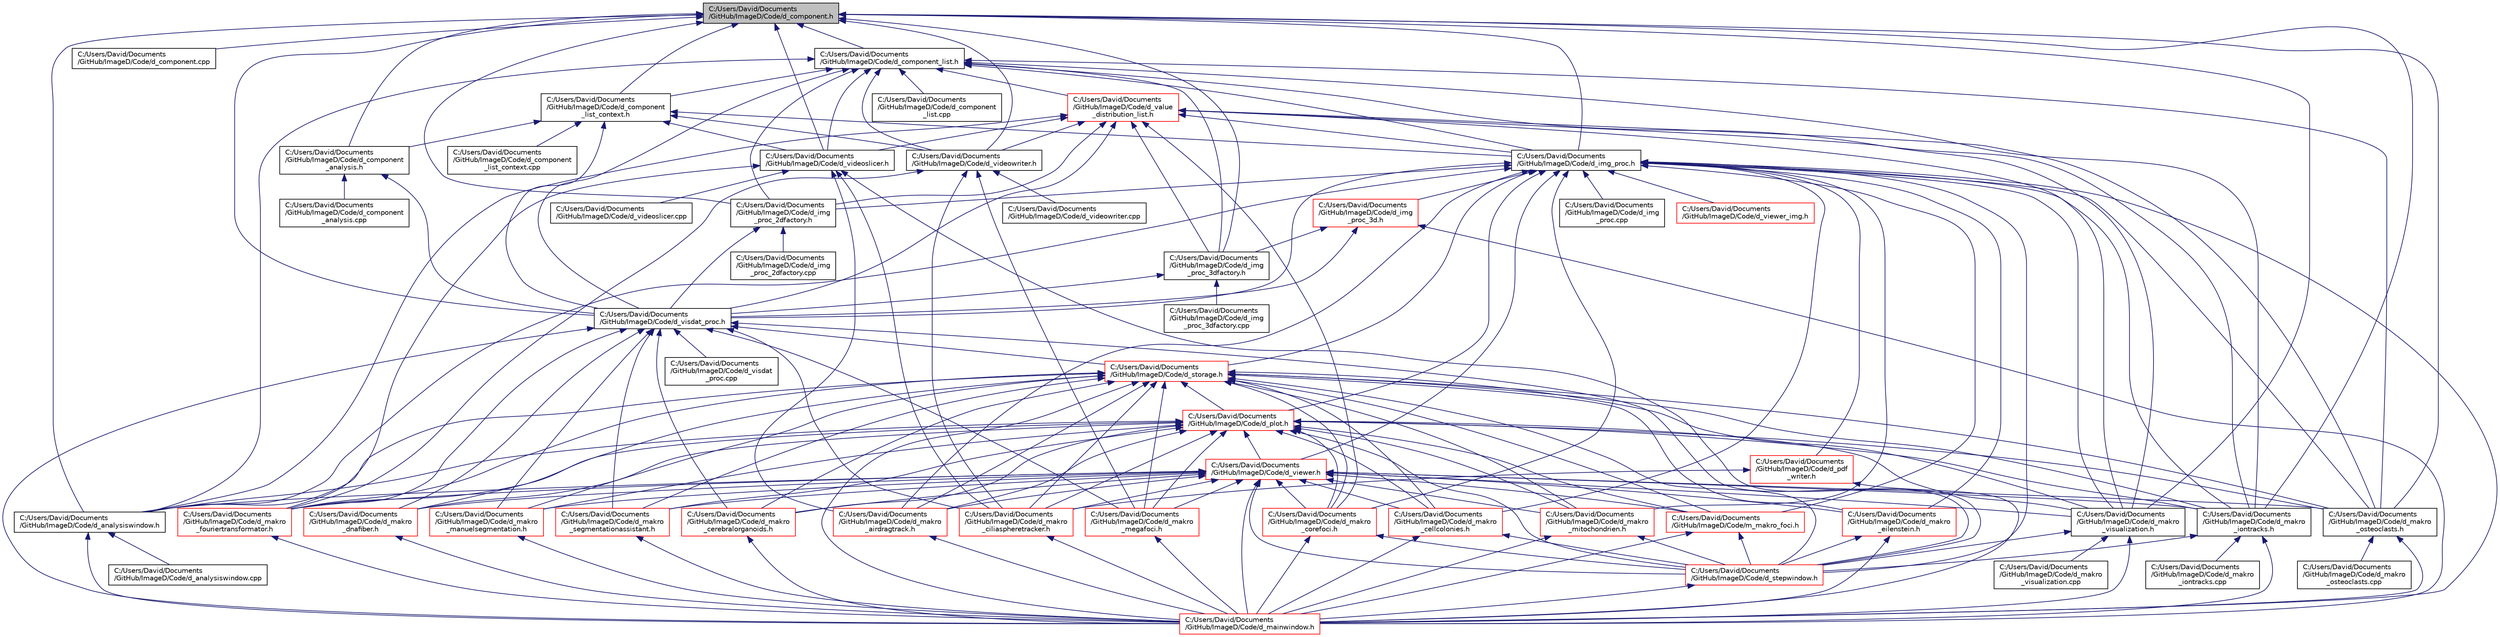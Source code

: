 digraph "C:/Users/David/Documents/GitHub/ImageD/Code/d_component.h"
{
 // LATEX_PDF_SIZE
  edge [fontname="Helvetica",fontsize="10",labelfontname="Helvetica",labelfontsize="10"];
  node [fontname="Helvetica",fontsize="10",shape=record];
  Node1 [label="C:/Users/David/Documents\l/GitHub/ImageD/Code/d_component.h",height=0.2,width=0.4,color="black", fillcolor="grey75", style="filled", fontcolor="black",tooltip=" "];
  Node1 -> Node2 [dir="back",color="midnightblue",fontsize="10",style="solid"];
  Node2 [label="C:/Users/David/Documents\l/GitHub/ImageD/Code/d_analysiswindow.h",height=0.2,width=0.4,color="black", fillcolor="white", style="filled",URL="$d__analysiswindow_8h.html",tooltip=" "];
  Node2 -> Node3 [dir="back",color="midnightblue",fontsize="10",style="solid"];
  Node3 [label="C:/Users/David/Documents\l/GitHub/ImageD/Code/d_analysiswindow.cpp",height=0.2,width=0.4,color="black", fillcolor="white", style="filled",URL="$d__analysiswindow_8cpp.html",tooltip=" "];
  Node2 -> Node4 [dir="back",color="midnightblue",fontsize="10",style="solid"];
  Node4 [label="C:/Users/David/Documents\l/GitHub/ImageD/Code/d_mainwindow.h",height=0.2,width=0.4,color="red", fillcolor="white", style="filled",URL="$d__mainwindow_8h.html",tooltip=" "];
  Node1 -> Node7 [dir="back",color="midnightblue",fontsize="10",style="solid"];
  Node7 [label="C:/Users/David/Documents\l/GitHub/ImageD/Code/d_component.cpp",height=0.2,width=0.4,color="black", fillcolor="white", style="filled",URL="$d__component_8cpp.html",tooltip=" "];
  Node1 -> Node8 [dir="back",color="midnightblue",fontsize="10",style="solid"];
  Node8 [label="C:/Users/David/Documents\l/GitHub/ImageD/Code/d_component\l_analysis.h",height=0.2,width=0.4,color="black", fillcolor="white", style="filled",URL="$d__component__analysis_8h.html",tooltip=" "];
  Node8 -> Node9 [dir="back",color="midnightblue",fontsize="10",style="solid"];
  Node9 [label="C:/Users/David/Documents\l/GitHub/ImageD/Code/d_component\l_analysis.cpp",height=0.2,width=0.4,color="black", fillcolor="white", style="filled",URL="$d__component__analysis_8cpp.html",tooltip=" "];
  Node8 -> Node10 [dir="back",color="midnightblue",fontsize="10",style="solid"];
  Node10 [label="C:/Users/David/Documents\l/GitHub/ImageD/Code/d_visdat_proc.h",height=0.2,width=0.4,color="black", fillcolor="white", style="filled",URL="$d__visdat__proc_8h.html",tooltip=" "];
  Node10 -> Node4 [dir="back",color="midnightblue",fontsize="10",style="solid"];
  Node10 -> Node11 [dir="back",color="midnightblue",fontsize="10",style="solid"];
  Node11 [label="C:/Users/David/Documents\l/GitHub/ImageD/Code/d_makro\l_cerebralorganoids.h",height=0.2,width=0.4,color="red", fillcolor="white", style="filled",URL="$d__makro__cerebralorganoids_8h.html",tooltip=" "];
  Node11 -> Node4 [dir="back",color="midnightblue",fontsize="10",style="solid"];
  Node10 -> Node13 [dir="back",color="midnightblue",fontsize="10",style="solid"];
  Node13 [label="C:/Users/David/Documents\l/GitHub/ImageD/Code/d_makro\l_ciliaspheretracker.h",height=0.2,width=0.4,color="red", fillcolor="white", style="filled",URL="$d__makro__ciliaspheretracker_8h.html",tooltip=" "];
  Node13 -> Node4 [dir="back",color="midnightblue",fontsize="10",style="solid"];
  Node10 -> Node15 [dir="back",color="midnightblue",fontsize="10",style="solid"];
  Node15 [label="C:/Users/David/Documents\l/GitHub/ImageD/Code/d_makro\l_dnafiber.h",height=0.2,width=0.4,color="red", fillcolor="white", style="filled",URL="$d__makro__dnafiber_8h.html",tooltip=" "];
  Node15 -> Node4 [dir="back",color="midnightblue",fontsize="10",style="solid"];
  Node10 -> Node17 [dir="back",color="midnightblue",fontsize="10",style="solid"];
  Node17 [label="C:/Users/David/Documents\l/GitHub/ImageD/Code/d_makro\l_fouriertransformator.h",height=0.2,width=0.4,color="red", fillcolor="white", style="filled",URL="$d__makro__fouriertransformator_8h.html",tooltip=" "];
  Node17 -> Node4 [dir="back",color="midnightblue",fontsize="10",style="solid"];
  Node10 -> Node19 [dir="back",color="midnightblue",fontsize="10",style="solid"];
  Node19 [label="C:/Users/David/Documents\l/GitHub/ImageD/Code/d_makro\l_manuelsegmentation.h",height=0.2,width=0.4,color="red", fillcolor="white", style="filled",URL="$d__makro__manuelsegmentation_8h.html",tooltip=" "];
  Node19 -> Node4 [dir="back",color="midnightblue",fontsize="10",style="solid"];
  Node10 -> Node21 [dir="back",color="midnightblue",fontsize="10",style="solid"];
  Node21 [label="C:/Users/David/Documents\l/GitHub/ImageD/Code/d_makro\l_megafoci.h",height=0.2,width=0.4,color="red", fillcolor="white", style="filled",URL="$d__makro__megafoci_8h.html",tooltip=" "];
  Node21 -> Node4 [dir="back",color="midnightblue",fontsize="10",style="solid"];
  Node10 -> Node23 [dir="back",color="midnightblue",fontsize="10",style="solid"];
  Node23 [label="C:/Users/David/Documents\l/GitHub/ImageD/Code/d_makro\l_segmentationassistant.h",height=0.2,width=0.4,color="red", fillcolor="white", style="filled",URL="$d__makro__segmentationassistant_8h.html",tooltip=" "];
  Node23 -> Node4 [dir="back",color="midnightblue",fontsize="10",style="solid"];
  Node10 -> Node25 [dir="back",color="midnightblue",fontsize="10",style="solid"];
  Node25 [label="C:/Users/David/Documents\l/GitHub/ImageD/Code/d_stepwindow.h",height=0.2,width=0.4,color="red", fillcolor="white", style="filled",URL="$d__stepwindow_8h.html",tooltip=" "];
  Node25 -> Node4 [dir="back",color="midnightblue",fontsize="10",style="solid"];
  Node10 -> Node27 [dir="back",color="midnightblue",fontsize="10",style="solid"];
  Node27 [label="C:/Users/David/Documents\l/GitHub/ImageD/Code/d_storage.h",height=0.2,width=0.4,color="red", fillcolor="white", style="filled",URL="$d__storage_8h.html",tooltip=" "];
  Node27 -> Node2 [dir="back",color="midnightblue",fontsize="10",style="solid"];
  Node27 -> Node4 [dir="back",color="midnightblue",fontsize="10",style="solid"];
  Node27 -> Node28 [dir="back",color="midnightblue",fontsize="10",style="solid"];
  Node28 [label="C:/Users/David/Documents\l/GitHub/ImageD/Code/d_makro\l_airdragtrack.h",height=0.2,width=0.4,color="red", fillcolor="white", style="filled",URL="$d__makro__airdragtrack_8h.html",tooltip=" "];
  Node28 -> Node4 [dir="back",color="midnightblue",fontsize="10",style="solid"];
  Node27 -> Node30 [dir="back",color="midnightblue",fontsize="10",style="solid"];
  Node30 [label="C:/Users/David/Documents\l/GitHub/ImageD/Code/d_makro\l_cellcolonies.h",height=0.2,width=0.4,color="red", fillcolor="white", style="filled",URL="$d__makro__cellcolonies_8h.html",tooltip=" "];
  Node30 -> Node4 [dir="back",color="midnightblue",fontsize="10",style="solid"];
  Node30 -> Node25 [dir="back",color="midnightblue",fontsize="10",style="solid"];
  Node27 -> Node11 [dir="back",color="midnightblue",fontsize="10",style="solid"];
  Node27 -> Node13 [dir="back",color="midnightblue",fontsize="10",style="solid"];
  Node27 -> Node32 [dir="back",color="midnightblue",fontsize="10",style="solid"];
  Node32 [label="C:/Users/David/Documents\l/GitHub/ImageD/Code/d_makro\l_corefoci.h",height=0.2,width=0.4,color="red", fillcolor="white", style="filled",URL="$d__makro__corefoci_8h.html",tooltip=" "];
  Node32 -> Node4 [dir="back",color="midnightblue",fontsize="10",style="solid"];
  Node32 -> Node25 [dir="back",color="midnightblue",fontsize="10",style="solid"];
  Node27 -> Node15 [dir="back",color="midnightblue",fontsize="10",style="solid"];
  Node27 -> Node36 [dir="back",color="midnightblue",fontsize="10",style="solid"];
  Node36 [label="C:/Users/David/Documents\l/GitHub/ImageD/Code/d_makro\l_eilenstein.h",height=0.2,width=0.4,color="red", fillcolor="white", style="filled",URL="$d__makro__eilenstein_8h.html",tooltip=" "];
  Node36 -> Node4 [dir="back",color="midnightblue",fontsize="10",style="solid"];
  Node36 -> Node25 [dir="back",color="midnightblue",fontsize="10",style="solid"];
  Node27 -> Node17 [dir="back",color="midnightblue",fontsize="10",style="solid"];
  Node27 -> Node38 [dir="back",color="midnightblue",fontsize="10",style="solid"];
  Node38 [label="C:/Users/David/Documents\l/GitHub/ImageD/Code/d_makro\l_iontracks.h",height=0.2,width=0.4,color="black", fillcolor="white", style="filled",URL="$d__makro__iontracks_8h.html",tooltip=" "];
  Node38 -> Node4 [dir="back",color="midnightblue",fontsize="10",style="solid"];
  Node38 -> Node39 [dir="back",color="midnightblue",fontsize="10",style="solid"];
  Node39 [label="C:/Users/David/Documents\l/GitHub/ImageD/Code/d_makro\l_iontracks.cpp",height=0.2,width=0.4,color="black", fillcolor="white", style="filled",URL="$d__makro__iontracks_8cpp.html",tooltip=" "];
  Node38 -> Node25 [dir="back",color="midnightblue",fontsize="10",style="solid"];
  Node27 -> Node19 [dir="back",color="midnightblue",fontsize="10",style="solid"];
  Node27 -> Node21 [dir="back",color="midnightblue",fontsize="10",style="solid"];
  Node27 -> Node40 [dir="back",color="midnightblue",fontsize="10",style="solid"];
  Node40 [label="C:/Users/David/Documents\l/GitHub/ImageD/Code/d_makro\l_mitochondrien.h",height=0.2,width=0.4,color="red", fillcolor="white", style="filled",URL="$d__makro__mitochondrien_8h.html",tooltip=" "];
  Node40 -> Node4 [dir="back",color="midnightblue",fontsize="10",style="solid"];
  Node40 -> Node25 [dir="back",color="midnightblue",fontsize="10",style="solid"];
  Node27 -> Node42 [dir="back",color="midnightblue",fontsize="10",style="solid"];
  Node42 [label="C:/Users/David/Documents\l/GitHub/ImageD/Code/d_makro\l_osteoclasts.h",height=0.2,width=0.4,color="black", fillcolor="white", style="filled",URL="$d__makro__osteoclasts_8h.html",tooltip=" "];
  Node42 -> Node4 [dir="back",color="midnightblue",fontsize="10",style="solid"];
  Node42 -> Node43 [dir="back",color="midnightblue",fontsize="10",style="solid"];
  Node43 [label="C:/Users/David/Documents\l/GitHub/ImageD/Code/d_makro\l_osteoclasts.cpp",height=0.2,width=0.4,color="black", fillcolor="white", style="filled",URL="$d__makro__osteoclasts_8cpp.html",tooltip=" "];
  Node27 -> Node23 [dir="back",color="midnightblue",fontsize="10",style="solid"];
  Node27 -> Node44 [dir="back",color="midnightblue",fontsize="10",style="solid"];
  Node44 [label="C:/Users/David/Documents\l/GitHub/ImageD/Code/d_makro\l_visualization.h",height=0.2,width=0.4,color="black", fillcolor="white", style="filled",URL="$d__makro__visualization_8h.html",tooltip=" "];
  Node44 -> Node4 [dir="back",color="midnightblue",fontsize="10",style="solid"];
  Node44 -> Node45 [dir="back",color="midnightblue",fontsize="10",style="solid"];
  Node45 [label="C:/Users/David/Documents\l/GitHub/ImageD/Code/d_makro\l_visualization.cpp",height=0.2,width=0.4,color="black", fillcolor="white", style="filled",URL="$d__makro__visualization_8cpp.html",tooltip=" "];
  Node44 -> Node25 [dir="back",color="midnightblue",fontsize="10",style="solid"];
  Node27 -> Node46 [dir="back",color="midnightblue",fontsize="10",style="solid"];
  Node46 [label="C:/Users/David/Documents\l/GitHub/ImageD/Code/d_plot.h",height=0.2,width=0.4,color="red", fillcolor="white", style="filled",URL="$d__plot_8h.html",tooltip=" "];
  Node46 -> Node2 [dir="back",color="midnightblue",fontsize="10",style="solid"];
  Node46 -> Node28 [dir="back",color="midnightblue",fontsize="10",style="solid"];
  Node46 -> Node30 [dir="back",color="midnightblue",fontsize="10",style="solid"];
  Node46 -> Node11 [dir="back",color="midnightblue",fontsize="10",style="solid"];
  Node46 -> Node13 [dir="back",color="midnightblue",fontsize="10",style="solid"];
  Node46 -> Node32 [dir="back",color="midnightblue",fontsize="10",style="solid"];
  Node46 -> Node15 [dir="back",color="midnightblue",fontsize="10",style="solid"];
  Node46 -> Node17 [dir="back",color="midnightblue",fontsize="10",style="solid"];
  Node46 -> Node38 [dir="back",color="midnightblue",fontsize="10",style="solid"];
  Node46 -> Node19 [dir="back",color="midnightblue",fontsize="10",style="solid"];
  Node46 -> Node21 [dir="back",color="midnightblue",fontsize="10",style="solid"];
  Node46 -> Node40 [dir="back",color="midnightblue",fontsize="10",style="solid"];
  Node46 -> Node42 [dir="back",color="midnightblue",fontsize="10",style="solid"];
  Node46 -> Node23 [dir="back",color="midnightblue",fontsize="10",style="solid"];
  Node46 -> Node44 [dir="back",color="midnightblue",fontsize="10",style="solid"];
  Node46 -> Node25 [dir="back",color="midnightblue",fontsize="10",style="solid"];
  Node46 -> Node50 [dir="back",color="midnightblue",fontsize="10",style="solid"];
  Node50 [label="C:/Users/David/Documents\l/GitHub/ImageD/Code/d_viewer.h",height=0.2,width=0.4,color="red", fillcolor="white", style="filled",URL="$d__viewer_8h.html",tooltip=" "];
  Node50 -> Node2 [dir="back",color="midnightblue",fontsize="10",style="solid"];
  Node50 -> Node4 [dir="back",color="midnightblue",fontsize="10",style="solid"];
  Node50 -> Node28 [dir="back",color="midnightblue",fontsize="10",style="solid"];
  Node50 -> Node30 [dir="back",color="midnightblue",fontsize="10",style="solid"];
  Node50 -> Node11 [dir="back",color="midnightblue",fontsize="10",style="solid"];
  Node50 -> Node13 [dir="back",color="midnightblue",fontsize="10",style="solid"];
  Node50 -> Node32 [dir="back",color="midnightblue",fontsize="10",style="solid"];
  Node50 -> Node15 [dir="back",color="midnightblue",fontsize="10",style="solid"];
  Node50 -> Node36 [dir="back",color="midnightblue",fontsize="10",style="solid"];
  Node50 -> Node17 [dir="back",color="midnightblue",fontsize="10",style="solid"];
  Node50 -> Node38 [dir="back",color="midnightblue",fontsize="10",style="solid"];
  Node50 -> Node19 [dir="back",color="midnightblue",fontsize="10",style="solid"];
  Node50 -> Node21 [dir="back",color="midnightblue",fontsize="10",style="solid"];
  Node50 -> Node40 [dir="back",color="midnightblue",fontsize="10",style="solid"];
  Node50 -> Node42 [dir="back",color="midnightblue",fontsize="10",style="solid"];
  Node50 -> Node23 [dir="back",color="midnightblue",fontsize="10",style="solid"];
  Node50 -> Node44 [dir="back",color="midnightblue",fontsize="10",style="solid"];
  Node50 -> Node25 [dir="back",color="midnightblue",fontsize="10",style="solid"];
  Node50 -> Node52 [dir="back",color="midnightblue",fontsize="10",style="solid"];
  Node52 [label="C:/Users/David/Documents\l/GitHub/ImageD/Code/m_makro_foci.h",height=0.2,width=0.4,color="red", fillcolor="white", style="filled",URL="$m__makro__foci_8h.html",tooltip=" "];
  Node52 -> Node4 [dir="back",color="midnightblue",fontsize="10",style="solid"];
  Node52 -> Node25 [dir="back",color="midnightblue",fontsize="10",style="solid"];
  Node46 -> Node52 [dir="back",color="midnightblue",fontsize="10",style="solid"];
  Node27 -> Node25 [dir="back",color="midnightblue",fontsize="10",style="solid"];
  Node27 -> Node52 [dir="back",color="midnightblue",fontsize="10",style="solid"];
  Node10 -> Node59 [dir="back",color="midnightblue",fontsize="10",style="solid"];
  Node59 [label="C:/Users/David/Documents\l/GitHub/ImageD/Code/d_visdat\l_proc.cpp",height=0.2,width=0.4,color="black", fillcolor="white", style="filled",URL="$d__visdat__proc_8cpp.html",tooltip=" "];
  Node1 -> Node60 [dir="back",color="midnightblue",fontsize="10",style="solid"];
  Node60 [label="C:/Users/David/Documents\l/GitHub/ImageD/Code/d_component_list.h",height=0.2,width=0.4,color="black", fillcolor="white", style="filled",URL="$d__component__list_8h.html",tooltip=" "];
  Node60 -> Node2 [dir="back",color="midnightblue",fontsize="10",style="solid"];
  Node60 -> Node61 [dir="back",color="midnightblue",fontsize="10",style="solid"];
  Node61 [label="C:/Users/David/Documents\l/GitHub/ImageD/Code/d_component\l_list.cpp",height=0.2,width=0.4,color="black", fillcolor="white", style="filled",URL="$d__component__list_8cpp.html",tooltip=" "];
  Node60 -> Node62 [dir="back",color="midnightblue",fontsize="10",style="solid"];
  Node62 [label="C:/Users/David/Documents\l/GitHub/ImageD/Code/d_component\l_list_context.h",height=0.2,width=0.4,color="black", fillcolor="white", style="filled",URL="$d__component__list__context_8h.html",tooltip=" "];
  Node62 -> Node8 [dir="back",color="midnightblue",fontsize="10",style="solid"];
  Node62 -> Node63 [dir="back",color="midnightblue",fontsize="10",style="solid"];
  Node63 [label="C:/Users/David/Documents\l/GitHub/ImageD/Code/d_component\l_list_context.cpp",height=0.2,width=0.4,color="black", fillcolor="white", style="filled",URL="$d__component__list__context_8cpp.html",tooltip=" "];
  Node62 -> Node64 [dir="back",color="midnightblue",fontsize="10",style="solid"];
  Node64 [label="C:/Users/David/Documents\l/GitHub/ImageD/Code/d_img_proc.h",height=0.2,width=0.4,color="black", fillcolor="white", style="filled",URL="$d__img__proc_8h.html",tooltip=" "];
  Node64 -> Node2 [dir="back",color="midnightblue",fontsize="10",style="solid"];
  Node64 -> Node65 [dir="back",color="midnightblue",fontsize="10",style="solid"];
  Node65 [label="C:/Users/David/Documents\l/GitHub/ImageD/Code/d_img\l_proc.cpp",height=0.2,width=0.4,color="black", fillcolor="white", style="filled",URL="$d__img__proc_8cpp.html",tooltip=" "];
  Node64 -> Node66 [dir="back",color="midnightblue",fontsize="10",style="solid"];
  Node66 [label="C:/Users/David/Documents\l/GitHub/ImageD/Code/d_img\l_proc_2dfactory.h",height=0.2,width=0.4,color="black", fillcolor="white", style="filled",URL="$d__img__proc__2dfactory_8h.html",tooltip=" "];
  Node66 -> Node67 [dir="back",color="midnightblue",fontsize="10",style="solid"];
  Node67 [label="C:/Users/David/Documents\l/GitHub/ImageD/Code/d_img\l_proc_2dfactory.cpp",height=0.2,width=0.4,color="black", fillcolor="white", style="filled",URL="$d__img__proc__2dfactory_8cpp.html",tooltip=" "];
  Node66 -> Node10 [dir="back",color="midnightblue",fontsize="10",style="solid"];
  Node64 -> Node68 [dir="back",color="midnightblue",fontsize="10",style="solid"];
  Node68 [label="C:/Users/David/Documents\l/GitHub/ImageD/Code/d_img\l_proc_3d.h",height=0.2,width=0.4,color="red", fillcolor="white", style="filled",URL="$d__img__proc__3d_8h.html",tooltip=" "];
  Node68 -> Node70 [dir="back",color="midnightblue",fontsize="10",style="solid"];
  Node70 [label="C:/Users/David/Documents\l/GitHub/ImageD/Code/d_img\l_proc_3dfactory.h",height=0.2,width=0.4,color="black", fillcolor="white", style="filled",URL="$d__img__proc__3dfactory_8h.html",tooltip=" "];
  Node70 -> Node71 [dir="back",color="midnightblue",fontsize="10",style="solid"];
  Node71 [label="C:/Users/David/Documents\l/GitHub/ImageD/Code/d_img\l_proc_3dfactory.cpp",height=0.2,width=0.4,color="black", fillcolor="white", style="filled",URL="$d__img__proc__3dfactory_8cpp.html",tooltip=" "];
  Node70 -> Node10 [dir="back",color="midnightblue",fontsize="10",style="solid"];
  Node68 -> Node4 [dir="back",color="midnightblue",fontsize="10",style="solid"];
  Node68 -> Node10 [dir="back",color="midnightblue",fontsize="10",style="solid"];
  Node64 -> Node4 [dir="back",color="midnightblue",fontsize="10",style="solid"];
  Node64 -> Node28 [dir="back",color="midnightblue",fontsize="10",style="solid"];
  Node64 -> Node30 [dir="back",color="midnightblue",fontsize="10",style="solid"];
  Node64 -> Node32 [dir="back",color="midnightblue",fontsize="10",style="solid"];
  Node64 -> Node36 [dir="back",color="midnightblue",fontsize="10",style="solid"];
  Node64 -> Node38 [dir="back",color="midnightblue",fontsize="10",style="solid"];
  Node64 -> Node40 [dir="back",color="midnightblue",fontsize="10",style="solid"];
  Node64 -> Node42 [dir="back",color="midnightblue",fontsize="10",style="solid"];
  Node64 -> Node44 [dir="back",color="midnightblue",fontsize="10",style="solid"];
  Node64 -> Node72 [dir="back",color="midnightblue",fontsize="10",style="solid"];
  Node72 [label="C:/Users/David/Documents\l/GitHub/ImageD/Code/d_pdf\l_writer.h",height=0.2,width=0.4,color="red", fillcolor="white", style="filled",URL="$d__pdf__writer_8h.html",tooltip=" "];
  Node72 -> Node4 [dir="back",color="midnightblue",fontsize="10",style="solid"];
  Node72 -> Node13 [dir="back",color="midnightblue",fontsize="10",style="solid"];
  Node64 -> Node46 [dir="back",color="midnightblue",fontsize="10",style="solid"];
  Node64 -> Node25 [dir="back",color="midnightblue",fontsize="10",style="solid"];
  Node64 -> Node27 [dir="back",color="midnightblue",fontsize="10",style="solid"];
  Node64 -> Node50 [dir="back",color="midnightblue",fontsize="10",style="solid"];
  Node64 -> Node74 [dir="back",color="midnightblue",fontsize="10",style="solid"];
  Node74 [label="C:/Users/David/Documents\l/GitHub/ImageD/Code/d_viewer_img.h",height=0.2,width=0.4,color="red", fillcolor="white", style="filled",URL="$d__viewer__img_8h.html",tooltip=" "];
  Node64 -> Node10 [dir="back",color="midnightblue",fontsize="10",style="solid"];
  Node64 -> Node52 [dir="back",color="midnightblue",fontsize="10",style="solid"];
  Node62 -> Node76 [dir="back",color="midnightblue",fontsize="10",style="solid"];
  Node76 [label="C:/Users/David/Documents\l/GitHub/ImageD/Code/d_videoslicer.h",height=0.2,width=0.4,color="black", fillcolor="white", style="filled",URL="$d__videoslicer_8h.html",tooltip=" "];
  Node76 -> Node28 [dir="back",color="midnightblue",fontsize="10",style="solid"];
  Node76 -> Node13 [dir="back",color="midnightblue",fontsize="10",style="solid"];
  Node76 -> Node17 [dir="back",color="midnightblue",fontsize="10",style="solid"];
  Node76 -> Node25 [dir="back",color="midnightblue",fontsize="10",style="solid"];
  Node76 -> Node77 [dir="back",color="midnightblue",fontsize="10",style="solid"];
  Node77 [label="C:/Users/David/Documents\l/GitHub/ImageD/Code/d_videoslicer.cpp",height=0.2,width=0.4,color="black", fillcolor="white", style="filled",URL="$d__videoslicer_8cpp.html",tooltip=" "];
  Node62 -> Node78 [dir="back",color="midnightblue",fontsize="10",style="solid"];
  Node78 [label="C:/Users/David/Documents\l/GitHub/ImageD/Code/d_videowriter.h",height=0.2,width=0.4,color="black", fillcolor="white", style="filled",URL="$d__videowriter_8h.html",tooltip=" "];
  Node78 -> Node13 [dir="back",color="midnightblue",fontsize="10",style="solid"];
  Node78 -> Node17 [dir="back",color="midnightblue",fontsize="10",style="solid"];
  Node78 -> Node21 [dir="back",color="midnightblue",fontsize="10",style="solid"];
  Node78 -> Node79 [dir="back",color="midnightblue",fontsize="10",style="solid"];
  Node79 [label="C:/Users/David/Documents\l/GitHub/ImageD/Code/d_videowriter.cpp",height=0.2,width=0.4,color="black", fillcolor="white", style="filled",URL="$d__videowriter_8cpp.html",tooltip=" "];
  Node62 -> Node10 [dir="back",color="midnightblue",fontsize="10",style="solid"];
  Node60 -> Node64 [dir="back",color="midnightblue",fontsize="10",style="solid"];
  Node60 -> Node66 [dir="back",color="midnightblue",fontsize="10",style="solid"];
  Node60 -> Node70 [dir="back",color="midnightblue",fontsize="10",style="solid"];
  Node60 -> Node38 [dir="back",color="midnightblue",fontsize="10",style="solid"];
  Node60 -> Node42 [dir="back",color="midnightblue",fontsize="10",style="solid"];
  Node60 -> Node44 [dir="back",color="midnightblue",fontsize="10",style="solid"];
  Node60 -> Node80 [dir="back",color="midnightblue",fontsize="10",style="solid"];
  Node80 [label="C:/Users/David/Documents\l/GitHub/ImageD/Code/d_value\l_distribution_list.h",height=0.2,width=0.4,color="red", fillcolor="white", style="filled",URL="$d__value__distribution__list_8h.html",tooltip=" "];
  Node80 -> Node2 [dir="back",color="midnightblue",fontsize="10",style="solid"];
  Node80 -> Node64 [dir="back",color="midnightblue",fontsize="10",style="solid"];
  Node80 -> Node66 [dir="back",color="midnightblue",fontsize="10",style="solid"];
  Node80 -> Node70 [dir="back",color="midnightblue",fontsize="10",style="solid"];
  Node80 -> Node32 [dir="back",color="midnightblue",fontsize="10",style="solid"];
  Node80 -> Node38 [dir="back",color="midnightblue",fontsize="10",style="solid"];
  Node80 -> Node42 [dir="back",color="midnightblue",fontsize="10",style="solid"];
  Node80 -> Node44 [dir="back",color="midnightblue",fontsize="10",style="solid"];
  Node80 -> Node76 [dir="back",color="midnightblue",fontsize="10",style="solid"];
  Node80 -> Node78 [dir="back",color="midnightblue",fontsize="10",style="solid"];
  Node80 -> Node10 [dir="back",color="midnightblue",fontsize="10",style="solid"];
  Node60 -> Node76 [dir="back",color="midnightblue",fontsize="10",style="solid"];
  Node60 -> Node78 [dir="back",color="midnightblue",fontsize="10",style="solid"];
  Node60 -> Node10 [dir="back",color="midnightblue",fontsize="10",style="solid"];
  Node1 -> Node62 [dir="back",color="midnightblue",fontsize="10",style="solid"];
  Node1 -> Node64 [dir="back",color="midnightblue",fontsize="10",style="solid"];
  Node1 -> Node66 [dir="back",color="midnightblue",fontsize="10",style="solid"];
  Node1 -> Node70 [dir="back",color="midnightblue",fontsize="10",style="solid"];
  Node1 -> Node38 [dir="back",color="midnightblue",fontsize="10",style="solid"];
  Node1 -> Node42 [dir="back",color="midnightblue",fontsize="10",style="solid"];
  Node1 -> Node44 [dir="back",color="midnightblue",fontsize="10",style="solid"];
  Node1 -> Node76 [dir="back",color="midnightblue",fontsize="10",style="solid"];
  Node1 -> Node78 [dir="back",color="midnightblue",fontsize="10",style="solid"];
  Node1 -> Node10 [dir="back",color="midnightblue",fontsize="10",style="solid"];
}
